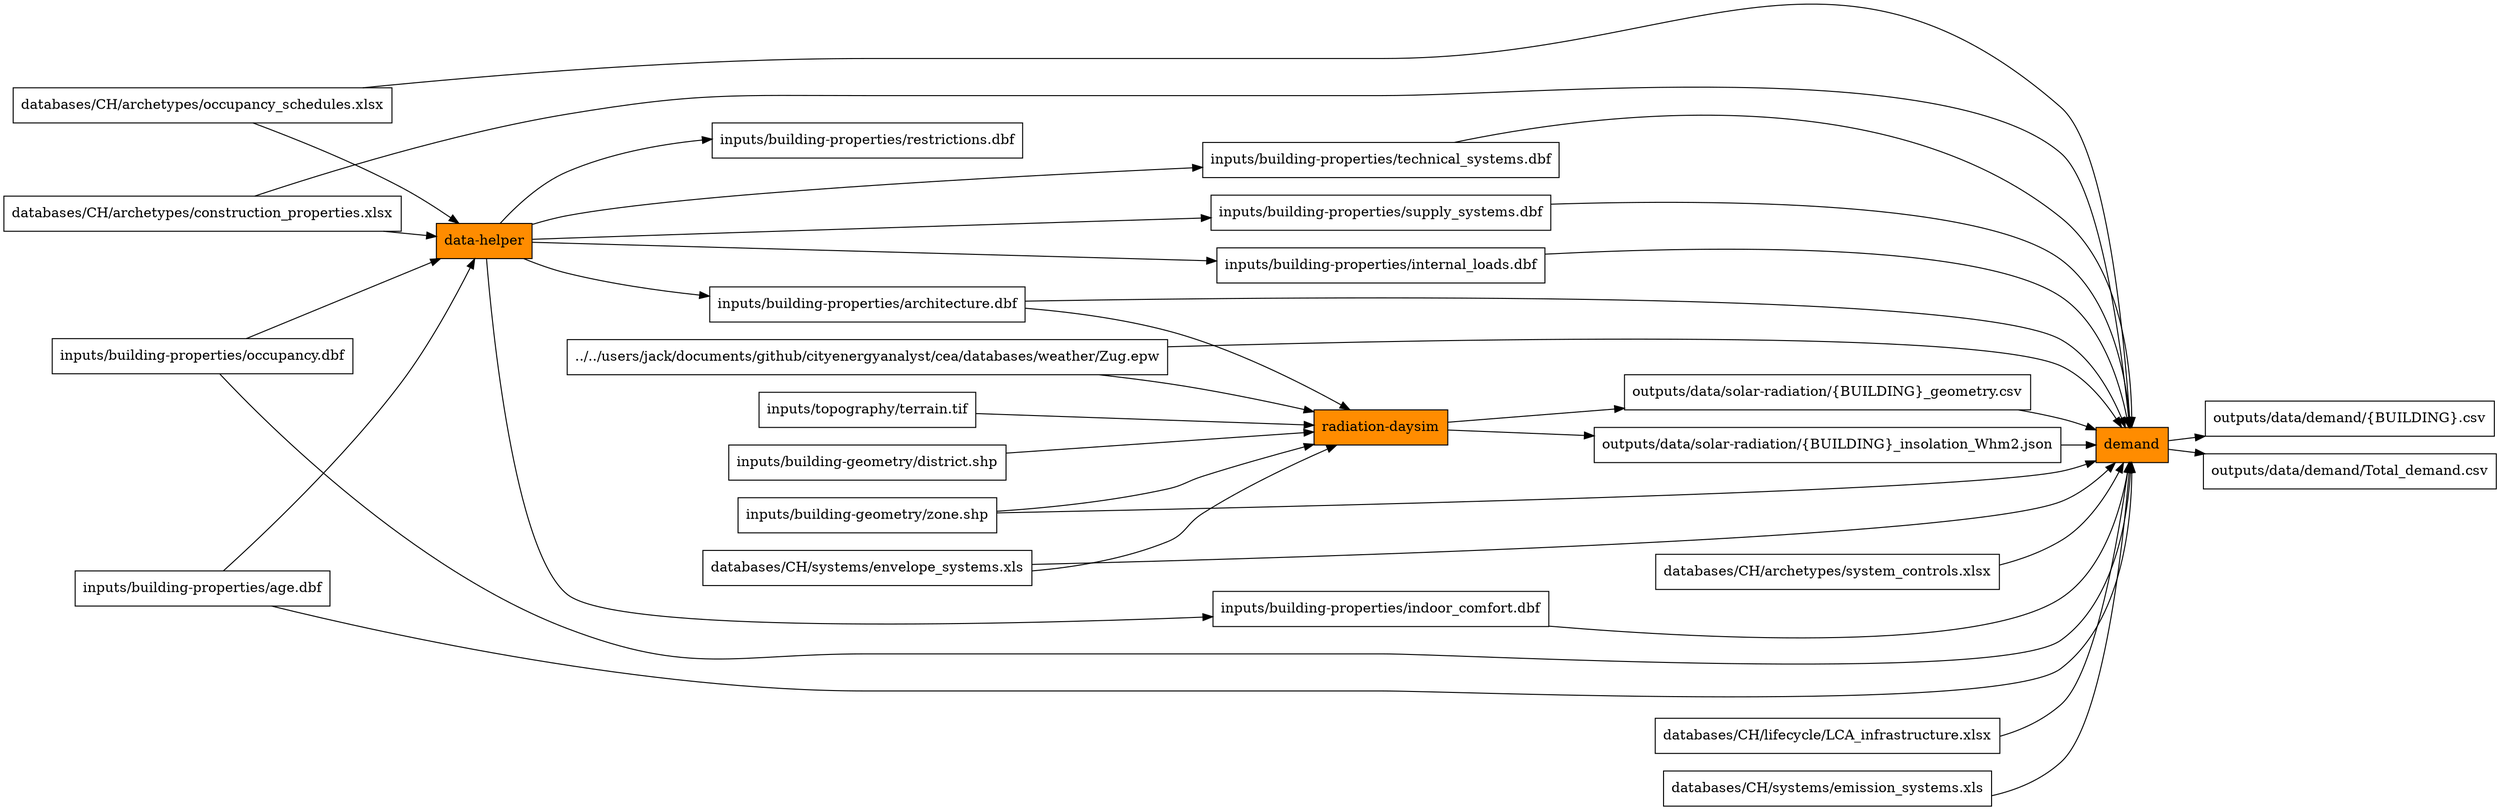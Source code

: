 digraph trace_inputlocator {
    rankdir="LR";
    node [shape=box];
    "data-helper"[style=filled, fillcolor=darkorange];
    "demand"[style=filled, fillcolor=darkorange];
    "radiation-daysim"[style=filled, fillcolor=darkorange];
    "databases/CH/archetypes/occupancy_schedules.xlsx" -> "data-helper";
    "outputs/data/solar-radiation/{BUILDING}_geometry.csv" -> "demand";
    "inputs/building-properties/indoor_comfort.dbf" -> "demand";
    "../../users/jack/documents/github/cityenergyanalyst/cea/databases/weather/Zug.epw" -> "radiation-daysim";
    "data-helper" -> "inputs/building-properties/technical_systems.dbf";
    "databases/CH/archetypes/system_controls.xlsx" -> "demand";
    "databases/CH/archetypes/construction_properties.xlsx" -> "data-helper";
    "inputs/building-geometry/district.shp" -> "radiation-daysim";
    "inputs/building-properties/supply_systems.dbf" -> "demand";
    "radiation-daysim" -> "outputs/data/solar-radiation/{BUILDING}_insolation_Whm2.json";
    "demand" -> "outputs/data/demand/{BUILDING}.csv";
    "inputs/building-properties/occupancy.dbf" -> "data-helper";
    "data-helper" -> "inputs/building-properties/internal_loads.dbf";
    "inputs/building-geometry/zone.shp" -> "demand";
    "inputs/building-properties/architecture.dbf" -> "demand";
    "databases/CH/archetypes/construction_properties.xlsx" -> "demand";
    "inputs/building-properties/architecture.dbf" -> "radiation-daysim";
    "inputs/building-properties/age.dbf" -> "data-helper";
    "databases/CH/systems/envelope_systems.xls" -> "demand";
    "data-helper" -> "inputs/building-properties/restrictions.dbf";
    "databases/CH/systems/envelope_systems.xls" -> "radiation-daysim";
    "inputs/building-geometry/zone.shp" -> "radiation-daysim";
    "data-helper" -> "inputs/building-properties/indoor_comfort.dbf";
    "databases/CH/lifecycle/LCA_infrastructure.xlsx" -> "demand";
    "data-helper" -> "inputs/building-properties/supply_systems.dbf";
    "databases/CH/systems/emission_systems.xls" -> "demand";
    "radiation-daysim" -> "outputs/data/solar-radiation/{BUILDING}_geometry.csv";
    "inputs/building-properties/technical_systems.dbf" -> "demand";
    "outputs/data/solar-radiation/{BUILDING}_insolation_Whm2.json" -> "demand";
    "../../users/jack/documents/github/cityenergyanalyst/cea/databases/weather/Zug.epw" -> "demand";
    "inputs/building-properties/occupancy.dbf" -> "demand";
    "inputs/topography/terrain.tif" -> "radiation-daysim";
    "inputs/building-properties/internal_loads.dbf" -> "demand";
    "databases/CH/archetypes/occupancy_schedules.xlsx" -> "demand";
    "demand" -> "outputs/data/demand/Total_demand.csv";
    "inputs/building-properties/age.dbf" -> "demand";
    "data-helper" -> "inputs/building-properties/architecture.dbf";
}